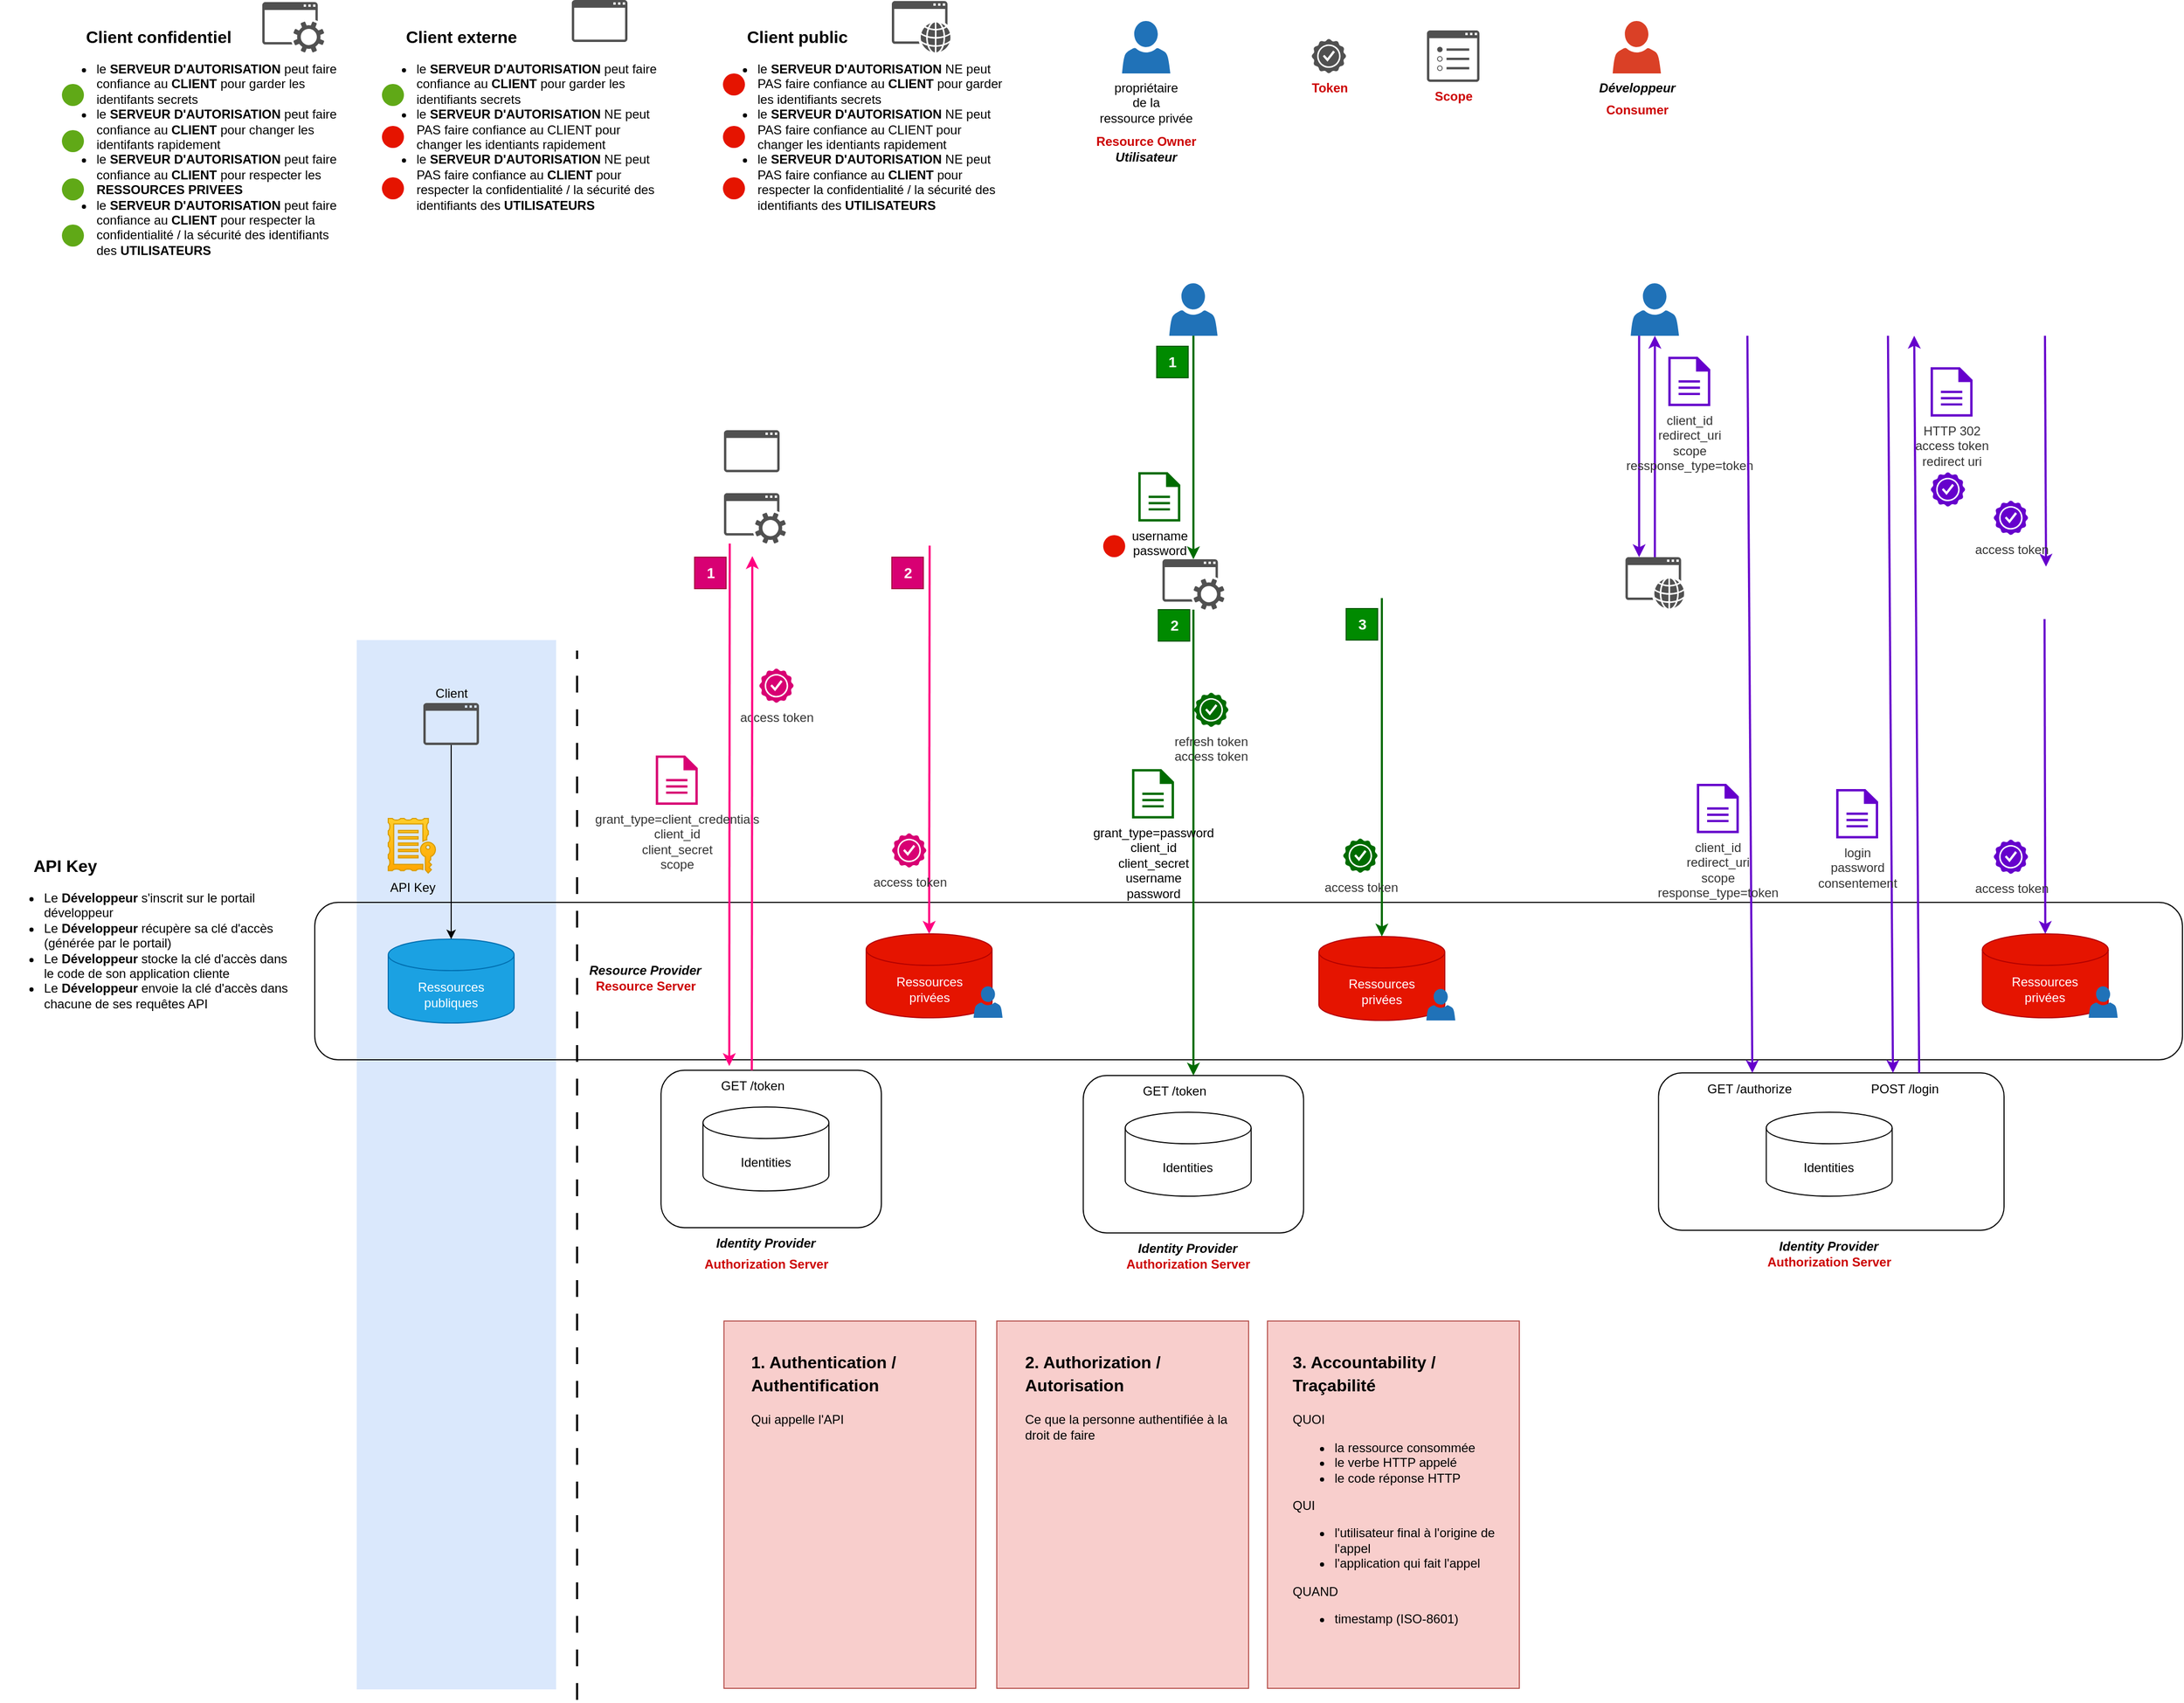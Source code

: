 <mxfile version="24.7.7">
  <diagram name="Page-1" id="TJ5gsJ8iWOW6bga7UIhC">
    <mxGraphModel dx="2508" dy="1485" grid="1" gridSize="10" guides="1" tooltips="1" connect="1" arrows="1" fold="1" page="1" pageScale="1" pageWidth="827" pageHeight="1169" math="0" shadow="0">
      <root>
        <mxCell id="0" />
        <mxCell id="1" parent="0" />
        <mxCell id="_Fe2m7hEjs8gQzXyp6RX-28" value="" style="rounded=0;whiteSpace=wrap;html=1;fillColor=#dae8fc;strokeColor=none;" vertex="1" parent="1">
          <mxGeometry x="-120" y="170" width="190" height="1000" as="geometry" />
        </mxCell>
        <mxCell id="_Fe2m7hEjs8gQzXyp6RX-23" value="" style="rounded=1;whiteSpace=wrap;html=1;" vertex="1" parent="1">
          <mxGeometry x="170" y="580" width="210" height="150" as="geometry" />
        </mxCell>
        <mxCell id="_Fe2m7hEjs8gQzXyp6RX-1" value="" style="rounded=1;whiteSpace=wrap;html=1;fillColor=none;" vertex="1" parent="1">
          <mxGeometry x="-160" y="420" width="1780" height="150" as="geometry" />
        </mxCell>
        <mxCell id="_Fe2m7hEjs8gQzXyp6RX-2" value="&lt;div&gt;Ressources&lt;/div&gt;&lt;div&gt;publiques&lt;br&gt;&lt;/div&gt;" style="shape=cylinder3;whiteSpace=wrap;html=1;boundedLbl=1;backgroundOutline=1;size=15;fillColor=#1ba1e2;strokeColor=#006EAF;fontColor=#ffffff;" vertex="1" parent="1">
          <mxGeometry x="-90" y="455" width="120" height="80" as="geometry" />
        </mxCell>
        <mxCell id="_Fe2m7hEjs8gQzXyp6RX-3" value="&lt;div&gt;Ressources&lt;/div&gt;&lt;div&gt;privées&lt;br&gt;&lt;/div&gt;" style="shape=cylinder3;whiteSpace=wrap;html=1;boundedLbl=1;backgroundOutline=1;size=15;fillColor=#e51400;fontColor=#ffffff;strokeColor=#B20000;" vertex="1" parent="1">
          <mxGeometry x="365.5" y="450" width="120" height="80" as="geometry" />
        </mxCell>
        <mxCell id="_Fe2m7hEjs8gQzXyp6RX-5" value="&lt;div&gt;propriétaire&lt;/div&gt;&lt;div&gt;de la&lt;/div&gt;&lt;div&gt;ressource privée&lt;br&gt;&lt;/div&gt;" style="sketch=0;pointerEvents=1;shadow=0;dashed=0;html=1;strokeColor=none;fillColor=#2072B8;labelPosition=center;verticalLabelPosition=bottom;verticalAlign=top;outlineConnect=0;align=center;shape=mxgraph.office.users.user;" vertex="1" parent="1">
          <mxGeometry x="609.4" y="-420" width="46" height="50" as="geometry" />
        </mxCell>
        <mxCell id="_Fe2m7hEjs8gQzXyp6RX-17" value="" style="group" vertex="1" connectable="0" parent="1">
          <mxGeometry x="230" y="819" width="758" height="350" as="geometry" />
        </mxCell>
        <mxCell id="_Fe2m7hEjs8gQzXyp6RX-13" value="" style="group" vertex="1" connectable="0" parent="_Fe2m7hEjs8gQzXyp6RX-17">
          <mxGeometry x="260" width="240" height="350" as="geometry" />
        </mxCell>
        <mxCell id="_Fe2m7hEjs8gQzXyp6RX-12" value="" style="rounded=0;whiteSpace=wrap;html=1;fillColor=#f8cecc;strokeColor=#b85450;" vertex="1" parent="_Fe2m7hEjs8gQzXyp6RX-13">
          <mxGeometry width="240" height="350" as="geometry" />
        </mxCell>
        <mxCell id="_Fe2m7hEjs8gQzXyp6RX-8" value="&lt;h1 style=&quot;margin-top: 0px; line-height: 80%;&quot;&gt;&lt;font style=&quot;font-size: 16px;&quot;&gt;2. Authorization / Autorisation&lt;/font&gt;&lt;br&gt;&lt;/h1&gt;&lt;p&gt;Ce que la personne authentifiée à la droit de faire&lt;br&gt;&lt;/p&gt;" style="text;html=1;whiteSpace=wrap;overflow=hidden;rounded=0;" vertex="1" parent="_Fe2m7hEjs8gQzXyp6RX-13">
          <mxGeometry x="25" y="20" width="200" height="120" as="geometry" />
        </mxCell>
        <mxCell id="_Fe2m7hEjs8gQzXyp6RX-14" value="" style="group" vertex="1" connectable="0" parent="_Fe2m7hEjs8gQzXyp6RX-17">
          <mxGeometry x="518" width="240" height="350" as="geometry" />
        </mxCell>
        <mxCell id="_Fe2m7hEjs8gQzXyp6RX-11" value="" style="rounded=0;whiteSpace=wrap;html=1;fillColor=#f8cecc;strokeColor=#b85450;" vertex="1" parent="_Fe2m7hEjs8gQzXyp6RX-14">
          <mxGeometry width="240" height="350" as="geometry" />
        </mxCell>
        <mxCell id="_Fe2m7hEjs8gQzXyp6RX-9" value="&lt;h1 style=&quot;margin-top: 0px; line-height: 80%;&quot;&gt;&lt;font style=&quot;font-size: 16px;&quot;&gt;3. Accountability / Traçabilité&lt;/font&gt;&lt;br&gt;&lt;/h1&gt;&lt;p&gt;QUOI&lt;/p&gt;&lt;ul&gt;&lt;li&gt;la ressource consommée&lt;/li&gt;&lt;li&gt;le verbe HTTP appelé&lt;/li&gt;&lt;li&gt;le code réponse HTTP&lt;/li&gt;&lt;/ul&gt;&lt;div&gt;QUI&lt;/div&gt;&lt;div&gt;&lt;ul&gt;&lt;li&gt;l&#39;utilisateur final à l&#39;origine de l&#39;appel&lt;/li&gt;&lt;li&gt;l&#39;application qui fait l&#39;appel&lt;/li&gt;&lt;/ul&gt;&lt;div&gt;QUAND&lt;/div&gt;&lt;div&gt;&lt;ul&gt;&lt;li&gt;timestamp (ISO-8601)&lt;br&gt;&lt;/li&gt;&lt;/ul&gt;&lt;/div&gt;&lt;/div&gt;" style="text;html=1;whiteSpace=wrap;overflow=hidden;rounded=0;" vertex="1" parent="_Fe2m7hEjs8gQzXyp6RX-14">
          <mxGeometry x="22" y="20" width="200" height="320" as="geometry" />
        </mxCell>
        <mxCell id="_Fe2m7hEjs8gQzXyp6RX-16" value="" style="group" vertex="1" connectable="0" parent="_Fe2m7hEjs8gQzXyp6RX-17">
          <mxGeometry width="240" height="350" as="geometry" />
        </mxCell>
        <mxCell id="_Fe2m7hEjs8gQzXyp6RX-15" value="" style="rounded=0;whiteSpace=wrap;html=1;fillColor=#f8cecc;strokeColor=#b85450;" vertex="1" parent="_Fe2m7hEjs8gQzXyp6RX-16">
          <mxGeometry width="240" height="350" as="geometry" />
        </mxCell>
        <mxCell id="_Fe2m7hEjs8gQzXyp6RX-7" value="&lt;h1 style=&quot;margin-top: 0px; line-height: 80%;&quot;&gt;&lt;font style=&quot;font-size: 16px;&quot;&gt;1. Authentication / Authentification&lt;/font&gt;&lt;br&gt;&lt;/h1&gt;&lt;p&gt;Qui appelle l&#39;API&lt;br&gt;&lt;/p&gt;" style="text;html=1;whiteSpace=wrap;overflow=hidden;rounded=0;" vertex="1" parent="_Fe2m7hEjs8gQzXyp6RX-16">
          <mxGeometry x="24" y="20" width="200" height="110" as="geometry" />
        </mxCell>
        <mxCell id="_Fe2m7hEjs8gQzXyp6RX-19" value="Développeur" style="sketch=0;pointerEvents=1;shadow=0;dashed=0;html=1;strokeColor=none;labelPosition=center;verticalLabelPosition=bottom;verticalAlign=top;outlineConnect=0;align=center;shape=mxgraph.office.users.user;fillColor=#DA4026;fontStyle=3" vertex="1" parent="1">
          <mxGeometry x="1077" y="-420" width="46" height="50" as="geometry" />
        </mxCell>
        <mxCell id="_Fe2m7hEjs8gQzXyp6RX-21" value="Identities" style="shape=cylinder3;whiteSpace=wrap;html=1;boundedLbl=1;backgroundOutline=1;size=15;" vertex="1" parent="1">
          <mxGeometry x="210" y="615" width="120" height="80" as="geometry" />
        </mxCell>
        <mxCell id="_Fe2m7hEjs8gQzXyp6RX-24" value="Identity Provider" style="text;html=1;align=center;verticalAlign=middle;whiteSpace=wrap;rounded=0;fontStyle=3" vertex="1" parent="1">
          <mxGeometry x="190" y="730" width="160" height="30" as="geometry" />
        </mxCell>
        <mxCell id="_Fe2m7hEjs8gQzXyp6RX-25" value="Client" style="sketch=0;pointerEvents=1;shadow=0;dashed=0;html=1;strokeColor=none;fillColor=#505050;labelPosition=center;verticalLabelPosition=top;verticalAlign=bottom;outlineConnect=0;align=center;shape=mxgraph.office.concepts.application_generic;fontStyle=0;fontColor=#000000;" vertex="1" parent="1">
          <mxGeometry x="-56.5" y="230" width="53" height="40" as="geometry" />
        </mxCell>
        <mxCell id="_Fe2m7hEjs8gQzXyp6RX-27" value="" style="endArrow=none;dashed=1;html=1;rounded=0;strokeWidth=2;dashPattern=8 8;" edge="1" parent="1">
          <mxGeometry width="50" height="50" relative="1" as="geometry">
            <mxPoint x="90" y="1180" as="sourcePoint" />
            <mxPoint x="90" y="180" as="targetPoint" />
          </mxGeometry>
        </mxCell>
        <mxCell id="_Fe2m7hEjs8gQzXyp6RX-29" value="" style="endArrow=classic;html=1;rounded=0;" edge="1" parent="1" source="_Fe2m7hEjs8gQzXyp6RX-25" target="_Fe2m7hEjs8gQzXyp6RX-2">
          <mxGeometry width="50" height="50" relative="1" as="geometry">
            <mxPoint x="420" y="590" as="sourcePoint" />
            <mxPoint x="470" y="540" as="targetPoint" />
          </mxGeometry>
        </mxCell>
        <mxCell id="_Fe2m7hEjs8gQzXyp6RX-32" value="API Key" style="sketch=0;pointerEvents=1;shadow=0;dashed=0;html=1;strokeColor=#d79b00;fillColor=#ffcd28;labelPosition=center;verticalLabelPosition=bottom;verticalAlign=top;outlineConnect=0;align=center;shape=mxgraph.office.concepts.license;gradientColor=#ffa500;" vertex="1" parent="1">
          <mxGeometry x="-90" y="340" width="45" height="52" as="geometry" />
        </mxCell>
        <mxCell id="_Fe2m7hEjs8gQzXyp6RX-36" value="" style="group" vertex="1" connectable="0" parent="1">
          <mxGeometry x="-460" y="370" width="280" height="170" as="geometry" />
        </mxCell>
        <mxCell id="_Fe2m7hEjs8gQzXyp6RX-34" value="API Key" style="text;html=1;align=left;verticalAlign=middle;whiteSpace=wrap;rounded=0;fontSize=16;fontStyle=1" vertex="1" parent="_Fe2m7hEjs8gQzXyp6RX-36">
          <mxGeometry x="30" width="110" height="30" as="geometry" />
        </mxCell>
        <mxCell id="_Fe2m7hEjs8gQzXyp6RX-35" value="&lt;ul&gt;&lt;li&gt;Le &lt;b&gt;Développeur&lt;/b&gt; s&#39;inscrit sur le portail développeur&lt;/li&gt;&lt;li&gt;Le &lt;b&gt;Développeur&lt;/b&gt; récupère sa clé d&#39;accès (générée par le portail)&lt;/li&gt;&lt;li&gt;Le &lt;b&gt;Développeur&lt;/b&gt; stocke la clé d&#39;accès dans le code de son application cliente&lt;/li&gt;&lt;li&gt;Le &lt;b&gt;Développeur&lt;/b&gt; envoie la clé d&#39;accès dans chacune de ses requêtes API&lt;br&gt;&lt;/li&gt;&lt;/ul&gt;" style="text;html=1;align=left;verticalAlign=top;whiteSpace=wrap;rounded=0;" vertex="1" parent="_Fe2m7hEjs8gQzXyp6RX-36">
          <mxGeometry y="20" width="280" height="150" as="geometry" />
        </mxCell>
        <mxCell id="_Fe2m7hEjs8gQzXyp6RX-37" value="&lt;b&gt;&lt;font color=&quot;#cc0000&quot;&gt;Resource Owner&lt;br&gt;&lt;/font&gt;&lt;/b&gt;" style="text;html=1;align=center;verticalAlign=middle;resizable=0;points=[];autosize=1;strokeColor=none;fillColor=none;" vertex="1" parent="1">
          <mxGeometry x="572.4" y="-320" width="120" height="30" as="geometry" />
        </mxCell>
        <mxCell id="_Fe2m7hEjs8gQzXyp6RX-41" value="&lt;b&gt;&lt;font color=&quot;#cc0000&quot;&gt;Consumer&lt;/font&gt;&lt;/b&gt;" style="text;html=1;align=center;verticalAlign=middle;resizable=0;points=[];autosize=1;strokeColor=none;fillColor=none;" vertex="1" parent="1">
          <mxGeometry x="1060" y="-350" width="80" height="30" as="geometry" />
        </mxCell>
        <mxCell id="_Fe2m7hEjs8gQzXyp6RX-46" value="&lt;b&gt;&lt;i&gt;Utilisateur&lt;/i&gt;&lt;/b&gt;" style="text;html=1;align=center;verticalAlign=middle;resizable=0;points=[];autosize=1;strokeColor=none;fillColor=none;" vertex="1" parent="1">
          <mxGeometry x="592.4" y="-305" width="80" height="30" as="geometry" />
        </mxCell>
        <mxCell id="_Fe2m7hEjs8gQzXyp6RX-47" value="Token" style="sketch=0;pointerEvents=1;shadow=0;dashed=0;html=1;strokeColor=none;fillColor=#505050;labelPosition=center;verticalLabelPosition=bottom;verticalAlign=top;outlineConnect=0;align=center;shape=mxgraph.office.concepts.best_practices;aspect=fixed;fontStyle=1;fontColor=#CC0000;" vertex="1" parent="1">
          <mxGeometry x="790" y="-403" width="33" height="33" as="geometry" />
        </mxCell>
        <mxCell id="_Fe2m7hEjs8gQzXyp6RX-48" value="Scope" style="sketch=0;pointerEvents=1;shadow=0;dashed=0;html=1;strokeColor=none;fillColor=#505050;labelPosition=center;verticalLabelPosition=bottom;verticalAlign=top;outlineConnect=0;align=center;shape=mxgraph.office.concepts.properties;fontStyle=1;fontColor=#CC0000;" vertex="1" parent="1">
          <mxGeometry x="900" y="-411" width="50" height="49" as="geometry" />
        </mxCell>
        <mxCell id="_Fe2m7hEjs8gQzXyp6RX-49" value="" style="sketch=0;pointerEvents=1;shadow=0;dashed=0;html=1;strokeColor=none;fillColor=#505050;labelPosition=center;verticalLabelPosition=bottom;verticalAlign=top;outlineConnect=0;align=center;shape=mxgraph.office.concepts.application_generic;fontStyle=1;fontColor=#CC0000;" vertex="1" parent="1">
          <mxGeometry x="230" y="-30" width="53" height="40" as="geometry" />
        </mxCell>
        <mxCell id="_Fe2m7hEjs8gQzXyp6RX-51" value="" style="sketch=0;pointerEvents=1;shadow=0;dashed=0;html=1;strokeColor=none;fillColor=#505050;labelPosition=center;verticalLabelPosition=bottom;verticalAlign=top;outlineConnect=0;align=center;shape=mxgraph.office.concepts.application_web;fontColor=#CC0000;fontStyle=1" vertex="1" parent="1">
          <mxGeometry x="1089.2" y="91" width="56" height="49" as="geometry" />
        </mxCell>
        <mxCell id="_Fe2m7hEjs8gQzXyp6RX-52" value="" style="sketch=0;pointerEvents=1;shadow=0;dashed=0;html=1;strokeColor=none;fillColor=#505050;labelPosition=center;verticalLabelPosition=bottom;verticalAlign=top;outlineConnect=0;align=center;shape=mxgraph.office.concepts.service_application;fontColor=#CC0000;fontStyle=1" vertex="1" parent="1">
          <mxGeometry x="230" y="30" width="59" height="48" as="geometry" />
        </mxCell>
        <mxCell id="_Fe2m7hEjs8gQzXyp6RX-53" value="" style="group" vertex="1" connectable="0" parent="1">
          <mxGeometry x="-410" y="-420" width="280" height="171" as="geometry" />
        </mxCell>
        <mxCell id="_Fe2m7hEjs8gQzXyp6RX-54" value="Client confidentiel" style="text;html=1;align=left;verticalAlign=middle;whiteSpace=wrap;rounded=0;fontSize=16;fontStyle=1" vertex="1" parent="_Fe2m7hEjs8gQzXyp6RX-53">
          <mxGeometry x="30" width="180" height="30" as="geometry" />
        </mxCell>
        <mxCell id="_Fe2m7hEjs8gQzXyp6RX-55" value="&lt;ul&gt;&lt;li&gt;le &lt;b&gt;SERVEUR D&#39;AUTORISATION&lt;/b&gt; peut faire confiance au &lt;b&gt;CLIENT&lt;/b&gt; pour garder les identifants secrets&lt;/li&gt;&lt;li&gt;le &lt;b&gt;SERVEUR D&#39;AUTORISATION&lt;/b&gt; peut faire confiance au &lt;b&gt;CLIENT&lt;/b&gt; pour changer les identifants rapidement&lt;br&gt;&lt;/li&gt;&lt;li&gt;le &lt;b&gt;SERVEUR D&#39;AUTORISATION&lt;/b&gt; peut faire confiance au &lt;b&gt;CLIENT&lt;/b&gt; pour respecter les &lt;b&gt;RESSOURCES PRIVEES&lt;/b&gt;&lt;br&gt;&lt;/li&gt;&lt;li&gt;le &lt;b&gt;SERVEUR D&#39;AUTORISATION&lt;/b&gt; peut faire confiance au &lt;b&gt;CLIENT&lt;/b&gt; pour respecter la confidentialité / la sécurité des identifiants des &lt;b&gt;UTILISATEURS&lt;/b&gt;&lt;br&gt;&lt;/li&gt;&lt;/ul&gt;" style="text;html=1;align=left;verticalAlign=top;whiteSpace=wrap;rounded=0;" vertex="1" parent="_Fe2m7hEjs8gQzXyp6RX-53">
          <mxGeometry y="20" width="280" height="150" as="geometry" />
        </mxCell>
        <mxCell id="_Fe2m7hEjs8gQzXyp6RX-72" value="" style="ellipse;whiteSpace=wrap;html=1;aspect=fixed;fillColor=#60a917;fontColor=#ffffff;strokeColor=none;" vertex="1" parent="_Fe2m7hEjs8gQzXyp6RX-53">
          <mxGeometry x="9" y="60" width="21" height="21" as="geometry" />
        </mxCell>
        <mxCell id="_Fe2m7hEjs8gQzXyp6RX-73" value="" style="ellipse;whiteSpace=wrap;html=1;aspect=fixed;fillColor=#60a917;fontColor=#ffffff;strokeColor=none;" vertex="1" parent="_Fe2m7hEjs8gQzXyp6RX-53">
          <mxGeometry x="9" y="194" width="21" height="21" as="geometry" />
        </mxCell>
        <mxCell id="_Fe2m7hEjs8gQzXyp6RX-74" value="" style="ellipse;whiteSpace=wrap;html=1;aspect=fixed;fillColor=#60a917;fontColor=#ffffff;strokeColor=none;" vertex="1" parent="_Fe2m7hEjs8gQzXyp6RX-53">
          <mxGeometry x="9" y="104" width="21" height="21" as="geometry" />
        </mxCell>
        <mxCell id="_Fe2m7hEjs8gQzXyp6RX-65" value="" style="ellipse;whiteSpace=wrap;html=1;aspect=fixed;fillColor=#60a917;fontColor=#ffffff;strokeColor=none;" vertex="1" parent="_Fe2m7hEjs8gQzXyp6RX-53">
          <mxGeometry x="9" y="150" width="21" height="21" as="geometry" />
        </mxCell>
        <mxCell id="_Fe2m7hEjs8gQzXyp6RX-75" value="" style="sketch=0;pointerEvents=1;shadow=0;dashed=0;html=1;strokeColor=none;fillColor=#505050;labelPosition=center;verticalLabelPosition=bottom;verticalAlign=top;outlineConnect=0;align=center;shape=mxgraph.office.concepts.service_application;" vertex="1" parent="_Fe2m7hEjs8gQzXyp6RX-53">
          <mxGeometry x="200" y="-18" width="59" height="48" as="geometry" />
        </mxCell>
        <mxCell id="_Fe2m7hEjs8gQzXyp6RX-56" value="" style="group" vertex="1" connectable="0" parent="1">
          <mxGeometry x="-105" y="-420" width="280" height="170" as="geometry" />
        </mxCell>
        <mxCell id="_Fe2m7hEjs8gQzXyp6RX-57" value="Client externe" style="text;html=1;align=left;verticalAlign=middle;whiteSpace=wrap;rounded=0;fontSize=16;fontStyle=1" vertex="1" parent="_Fe2m7hEjs8gQzXyp6RX-56">
          <mxGeometry x="30" width="180" height="30" as="geometry" />
        </mxCell>
        <mxCell id="_Fe2m7hEjs8gQzXyp6RX-58" value="&lt;ul&gt;&lt;li&gt;le &lt;b&gt;SERVEUR D&#39;AUTORISATION&lt;/b&gt; peut faire confiance au &lt;b&gt;CLIENT&lt;/b&gt; pour garder les identifiants secrets&lt;br&gt;&lt;/li&gt;&lt;li&gt;le &lt;b&gt;SERVEUR D&#39;AUTORISATION&lt;/b&gt; NE peut PAS faire confiance au CLIENT pour changer les identiants rapidement&lt;br&gt;&lt;/li&gt;&lt;li&gt;le &lt;b&gt;SERVEUR D&#39;AUTORISATION&lt;/b&gt; NE peut PAS faire confiance au &lt;b&gt;CLIENT&lt;/b&gt; pour respecter la confidentialité / la sécurité des identifiants des &lt;b&gt;UTILISATEURS&lt;/b&gt;&lt;br&gt;&lt;/li&gt;&lt;/ul&gt;" style="text;html=1;align=left;verticalAlign=top;whiteSpace=wrap;rounded=0;" vertex="1" parent="_Fe2m7hEjs8gQzXyp6RX-56">
          <mxGeometry y="20" width="280" height="150" as="geometry" />
        </mxCell>
        <mxCell id="_Fe2m7hEjs8gQzXyp6RX-69" value="" style="ellipse;whiteSpace=wrap;html=1;aspect=fixed;fillColor=#e51400;fontColor=#ffffff;strokeColor=none;" vertex="1" parent="_Fe2m7hEjs8gQzXyp6RX-56">
          <mxGeometry x="9" y="100" width="21" height="21" as="geometry" />
        </mxCell>
        <mxCell id="_Fe2m7hEjs8gQzXyp6RX-70" value="" style="ellipse;whiteSpace=wrap;html=1;aspect=fixed;fillColor=#e51400;fontColor=#ffffff;strokeColor=none;" vertex="1" parent="_Fe2m7hEjs8gQzXyp6RX-56">
          <mxGeometry x="9" y="149" width="21" height="21" as="geometry" />
        </mxCell>
        <mxCell id="_Fe2m7hEjs8gQzXyp6RX-71" value="" style="ellipse;whiteSpace=wrap;html=1;aspect=fixed;fillColor=#60a917;fontColor=#ffffff;strokeColor=none;" vertex="1" parent="_Fe2m7hEjs8gQzXyp6RX-56">
          <mxGeometry x="9" y="60" width="21" height="21" as="geometry" />
        </mxCell>
        <mxCell id="_Fe2m7hEjs8gQzXyp6RX-76" value="" style="sketch=0;pointerEvents=1;shadow=0;dashed=0;html=1;strokeColor=none;fillColor=#505050;labelPosition=center;verticalLabelPosition=bottom;verticalAlign=top;outlineConnect=0;align=center;shape=mxgraph.office.concepts.application_generic;" vertex="1" parent="_Fe2m7hEjs8gQzXyp6RX-56">
          <mxGeometry x="190" y="-20" width="53" height="40" as="geometry" />
        </mxCell>
        <mxCell id="_Fe2m7hEjs8gQzXyp6RX-59" value="" style="group" vertex="1" connectable="0" parent="1">
          <mxGeometry x="220" y="-420" width="280" height="170" as="geometry" />
        </mxCell>
        <mxCell id="_Fe2m7hEjs8gQzXyp6RX-60" value="Client public" style="text;html=1;align=left;verticalAlign=middle;whiteSpace=wrap;rounded=0;fontSize=16;fontStyle=1" vertex="1" parent="_Fe2m7hEjs8gQzXyp6RX-59">
          <mxGeometry x="30" width="180" height="30" as="geometry" />
        </mxCell>
        <mxCell id="_Fe2m7hEjs8gQzXyp6RX-61" value="&lt;ul&gt;&lt;li&gt;le &lt;b&gt;SERVEUR D&#39;AUTORISATION&lt;/b&gt; NE peut PAS faire confiance au &lt;b&gt;CLIENT&lt;/b&gt; pour garder les identifiants secrets&lt;br&gt;&lt;/li&gt;&lt;li&gt;le &lt;b&gt;SERVEUR D&#39;AUTORISATION&lt;/b&gt; NE peut PAS faire confiance au CLIENT pour changer les identiants rapidement&lt;br&gt;&lt;/li&gt;&lt;li&gt;le &lt;b&gt;SERVEUR D&#39;AUTORISATION&lt;/b&gt; NE peut PAS faire confiance au &lt;b&gt;CLIENT&lt;/b&gt; pour respecter la confidentialité / la sécurité des identifiants des &lt;b&gt;UTILISATEURS&lt;/b&gt;&lt;br&gt;&lt;/li&gt;&lt;/ul&gt;" style="text;html=1;align=left;verticalAlign=top;whiteSpace=wrap;rounded=0;" vertex="1" parent="_Fe2m7hEjs8gQzXyp6RX-59">
          <mxGeometry y="20" width="280" height="150" as="geometry" />
        </mxCell>
        <mxCell id="_Fe2m7hEjs8gQzXyp6RX-66" value="" style="ellipse;whiteSpace=wrap;html=1;aspect=fixed;fillColor=#e51400;fontColor=#ffffff;strokeColor=none;" vertex="1" parent="_Fe2m7hEjs8gQzXyp6RX-59">
          <mxGeometry x="9" y="50" width="21" height="21" as="geometry" />
        </mxCell>
        <mxCell id="_Fe2m7hEjs8gQzXyp6RX-67" value="" style="ellipse;whiteSpace=wrap;html=1;aspect=fixed;fillColor=#e51400;fontColor=#ffffff;strokeColor=none;" vertex="1" parent="_Fe2m7hEjs8gQzXyp6RX-59">
          <mxGeometry x="9" y="100" width="21" height="21" as="geometry" />
        </mxCell>
        <mxCell id="_Fe2m7hEjs8gQzXyp6RX-68" value="" style="ellipse;whiteSpace=wrap;html=1;aspect=fixed;fillColor=#e51400;fontColor=#ffffff;strokeColor=none;" vertex="1" parent="_Fe2m7hEjs8gQzXyp6RX-59">
          <mxGeometry x="9" y="149" width="21" height="21" as="geometry" />
        </mxCell>
        <mxCell id="_Fe2m7hEjs8gQzXyp6RX-77" value="" style="sketch=0;pointerEvents=1;shadow=0;dashed=0;html=1;strokeColor=none;fillColor=#505050;labelPosition=center;verticalLabelPosition=bottom;verticalAlign=top;outlineConnect=0;align=center;shape=mxgraph.office.concepts.application_web;" vertex="1" parent="_Fe2m7hEjs8gQzXyp6RX-59">
          <mxGeometry x="170" y="-19" width="56" height="49" as="geometry" />
        </mxCell>
        <mxCell id="_Fe2m7hEjs8gQzXyp6RX-78" value="" style="sketch=0;pointerEvents=1;shadow=0;dashed=0;html=1;strokeColor=none;labelPosition=center;verticalLabelPosition=bottom;verticalAlign=top;outlineConnect=0;align=center;shape=mxgraph.office.users.user;fillColor=#2072B8;aspect=fixed;" vertex="1" parent="1">
          <mxGeometry x="467.9" y="500" width="27.6" height="30" as="geometry" />
        </mxCell>
        <mxCell id="_Fe2m7hEjs8gQzXyp6RX-79" value="&lt;font color=&quot;#cc0000&quot;&gt;Authorization Server&lt;br&gt;&lt;/font&gt;" style="text;html=1;align=center;verticalAlign=middle;resizable=0;points=[];autosize=1;strokeColor=none;fillColor=none;fontStyle=1" vertex="1" parent="1">
          <mxGeometry x="205" y="750" width="130" height="30" as="geometry" />
        </mxCell>
        <mxCell id="_Fe2m7hEjs8gQzXyp6RX-80" value="" style="endArrow=classic;html=1;rounded=0;strokeWidth=2;strokeColor=#FF0080;entryX=0.424;entryY=-0.027;entryDx=0;entryDy=0;entryPerimeter=0;" edge="1" parent="1">
          <mxGeometry width="50" height="50" relative="1" as="geometry">
            <mxPoint x="235.479" y="78" as="sourcePoint" />
            <mxPoint x="235.04" y="575.95" as="targetPoint" />
          </mxGeometry>
        </mxCell>
        <mxCell id="_Fe2m7hEjs8gQzXyp6RX-81" value="&lt;div&gt;GET /token&lt;/div&gt;" style="text;html=1;align=center;verticalAlign=middle;resizable=0;points=[];autosize=1;strokeColor=none;fillColor=none;" vertex="1" parent="1">
          <mxGeometry x="216.5" y="580" width="80" height="30" as="geometry" />
        </mxCell>
        <mxCell id="_Fe2m7hEjs8gQzXyp6RX-82" value="1" style="text;html=1;align=center;verticalAlign=middle;resizable=0;points=[];autosize=1;strokeColor=#A50040;fillColor=#d80073;fontColor=#ffffff;fontSize=14;fontStyle=1" vertex="1" parent="1">
          <mxGeometry x="202" y="91" width="30" height="30" as="geometry" />
        </mxCell>
        <mxCell id="_Fe2m7hEjs8gQzXyp6RX-83" value="" style="endArrow=classic;html=1;rounded=0;strokeWidth=2;strokeColor=#FF0080;" edge="1" parent="1" target="_Fe2m7hEjs8gQzXyp6RX-3">
          <mxGeometry width="50" height="50" relative="1" as="geometry">
            <mxPoint x="426" y="80" as="sourcePoint" />
            <mxPoint x="420" y="320" as="targetPoint" />
          </mxGeometry>
        </mxCell>
        <mxCell id="_Fe2m7hEjs8gQzXyp6RX-84" value="2" style="text;html=1;align=center;verticalAlign=middle;resizable=0;points=[];autosize=1;strokeColor=#A50040;fillColor=#d80073;fontColor=#ffffff;fontSize=14;fontStyle=1" vertex="1" parent="1">
          <mxGeometry x="390" y="91" width="30" height="30" as="geometry" />
        </mxCell>
        <mxCell id="_Fe2m7hEjs8gQzXyp6RX-85" value="access token" style="sketch=0;pointerEvents=1;shadow=0;dashed=0;html=1;strokeColor=none;fillColor=#d80073;labelPosition=center;verticalLabelPosition=bottom;verticalAlign=top;outlineConnect=0;align=center;shape=mxgraph.office.concepts.best_practices;aspect=fixed;fontStyle=0;fontColor=#333333;" vertex="1" parent="1">
          <mxGeometry x="263.5" y="197" width="33" height="33" as="geometry" />
        </mxCell>
        <mxCell id="_Fe2m7hEjs8gQzXyp6RX-86" value="access token" style="sketch=0;pointerEvents=1;shadow=0;dashed=0;html=1;strokeColor=none;fillColor=#d80073;labelPosition=center;verticalLabelPosition=bottom;verticalAlign=top;outlineConnect=0;align=center;shape=mxgraph.office.concepts.best_practices;aspect=fixed;fontStyle=0;fontColor=#333333;" vertex="1" parent="1">
          <mxGeometry x="390" y="354" width="33" height="33" as="geometry" />
        </mxCell>
        <mxCell id="_Fe2m7hEjs8gQzXyp6RX-88" value="" style="sketch=0;pointerEvents=1;shadow=0;dashed=0;html=1;strokeColor=none;fillColor=#505050;labelPosition=center;verticalLabelPosition=bottom;verticalAlign=top;outlineConnect=0;align=center;shape=mxgraph.office.concepts.service_application;" vertex="1" parent="1">
          <mxGeometry x="647.9" y="93" width="59" height="48" as="geometry" />
        </mxCell>
        <mxCell id="_Fe2m7hEjs8gQzXyp6RX-89" value="" style="sketch=0;pointerEvents=1;shadow=0;dashed=0;html=1;strokeColor=none;fillColor=#2072B8;labelPosition=center;verticalLabelPosition=bottom;verticalAlign=top;outlineConnect=0;align=center;shape=mxgraph.office.users.user;" vertex="1" parent="1">
          <mxGeometry x="654.4" y="-170" width="46" height="50" as="geometry" />
        </mxCell>
        <mxCell id="_Fe2m7hEjs8gQzXyp6RX-90" value="" style="group" vertex="1" connectable="0" parent="1">
          <mxGeometry x="50" y="470" width="210" height="45" as="geometry" />
        </mxCell>
        <mxCell id="_Fe2m7hEjs8gQzXyp6RX-18" value="Resource Provider" style="text;html=1;align=center;verticalAlign=middle;whiteSpace=wrap;rounded=0;fontStyle=3" vertex="1" parent="_Fe2m7hEjs8gQzXyp6RX-90">
          <mxGeometry width="210" height="30" as="geometry" />
        </mxCell>
        <mxCell id="_Fe2m7hEjs8gQzXyp6RX-38" value="&lt;b&gt;&lt;font color=&quot;#cc0000&quot;&gt;Resource Server&lt;br&gt;&lt;/font&gt;&lt;/b&gt;" style="text;html=1;align=center;verticalAlign=middle;resizable=0;points=[];autosize=1;strokeColor=none;fillColor=none;" vertex="1" parent="_Fe2m7hEjs8gQzXyp6RX-90">
          <mxGeometry x="45" y="15" width="120" height="30" as="geometry" />
        </mxCell>
        <mxCell id="_Fe2m7hEjs8gQzXyp6RX-91" value="&lt;div&gt;grant_type=client_credentials&lt;br&gt;&lt;/div&gt;&lt;div&gt;client_id&lt;/div&gt;&lt;div&gt;client_secret&lt;/div&gt;&lt;div&gt;scope&lt;br&gt;&lt;/div&gt;" style="sketch=0;pointerEvents=1;shadow=0;dashed=0;html=1;strokeColor=none;fillColor=#d80073;labelPosition=center;verticalLabelPosition=bottom;verticalAlign=top;outlineConnect=0;align=center;shape=mxgraph.office.concepts.document;fontColor=#333333;" vertex="1" parent="1">
          <mxGeometry x="165" y="280" width="40" height="47" as="geometry" />
        </mxCell>
        <mxCell id="_Fe2m7hEjs8gQzXyp6RX-92" value="" style="rounded=1;whiteSpace=wrap;html=1;" vertex="1" parent="1">
          <mxGeometry x="572.4" y="585" width="210" height="150" as="geometry" />
        </mxCell>
        <mxCell id="_Fe2m7hEjs8gQzXyp6RX-93" value="Identities" style="shape=cylinder3;whiteSpace=wrap;html=1;boundedLbl=1;backgroundOutline=1;size=15;" vertex="1" parent="1">
          <mxGeometry x="612.4" y="620" width="120" height="80" as="geometry" />
        </mxCell>
        <mxCell id="_Fe2m7hEjs8gQzXyp6RX-94" value="Identity Provider" style="text;html=1;align=center;verticalAlign=middle;whiteSpace=wrap;rounded=0;fontStyle=3" vertex="1" parent="1">
          <mxGeometry x="592.4" y="735" width="160" height="30" as="geometry" />
        </mxCell>
        <mxCell id="_Fe2m7hEjs8gQzXyp6RX-95" value="&lt;font color=&quot;#cc0000&quot;&gt;Authorization Server&lt;br&gt;&lt;/font&gt;" style="text;html=1;align=center;verticalAlign=middle;resizable=0;points=[];autosize=1;strokeColor=none;fillColor=none;fontStyle=1" vertex="1" parent="1">
          <mxGeometry x="607.4" y="750" width="130" height="30" as="geometry" />
        </mxCell>
        <mxCell id="_Fe2m7hEjs8gQzXyp6RX-96" value="&lt;div&gt;GET /token&lt;/div&gt;" style="text;html=1;align=center;verticalAlign=middle;resizable=0;points=[];autosize=1;strokeColor=none;fillColor=none;" vertex="1" parent="1">
          <mxGeometry x="618.9" y="585" width="80" height="30" as="geometry" />
        </mxCell>
        <mxCell id="_Fe2m7hEjs8gQzXyp6RX-97" value="&lt;div&gt;Ressources&lt;/div&gt;&lt;div&gt;privées&lt;br&gt;&lt;/div&gt;" style="shape=cylinder3;whiteSpace=wrap;html=1;boundedLbl=1;backgroundOutline=1;size=15;fillColor=#e51400;fontColor=#ffffff;strokeColor=#B20000;" vertex="1" parent="1">
          <mxGeometry x="797" y="452.5" width="120" height="80" as="geometry" />
        </mxCell>
        <mxCell id="_Fe2m7hEjs8gQzXyp6RX-98" value="" style="sketch=0;pointerEvents=1;shadow=0;dashed=0;html=1;strokeColor=none;labelPosition=center;verticalLabelPosition=bottom;verticalAlign=top;outlineConnect=0;align=center;shape=mxgraph.office.users.user;fillColor=#2072B8;aspect=fixed;" vertex="1" parent="1">
          <mxGeometry x="899.4" y="502.5" width="27.6" height="30" as="geometry" />
        </mxCell>
        <mxCell id="_Fe2m7hEjs8gQzXyp6RX-99" value="" style="endArrow=classic;html=1;rounded=0;strokeWidth=2;fillColor=#008a00;strokeColor=#006B00;" edge="1" parent="1" source="_Fe2m7hEjs8gQzXyp6RX-89" target="_Fe2m7hEjs8gQzXyp6RX-88">
          <mxGeometry width="50" height="50" relative="1" as="geometry">
            <mxPoint x="805.5" y="320" as="sourcePoint" />
            <mxPoint x="855.5" y="270" as="targetPoint" />
          </mxGeometry>
        </mxCell>
        <mxCell id="_Fe2m7hEjs8gQzXyp6RX-100" value="&lt;div&gt;username&lt;/div&gt;&lt;div&gt;password&lt;br&gt;&lt;/div&gt;" style="sketch=0;pointerEvents=1;shadow=0;dashed=0;html=1;strokeColor=none;fillColor=#006B00;labelPosition=center;verticalLabelPosition=bottom;verticalAlign=top;outlineConnect=0;align=center;shape=mxgraph.office.concepts.document;" vertex="1" parent="1">
          <mxGeometry x="624.9" y="10" width="40" height="47" as="geometry" />
        </mxCell>
        <mxCell id="_Fe2m7hEjs8gQzXyp6RX-101" value="" style="endArrow=classic;html=1;rounded=0;strokeWidth=2;strokeColor=#006B00;" edge="1" parent="1" source="_Fe2m7hEjs8gQzXyp6RX-88" target="_Fe2m7hEjs8gQzXyp6RX-92">
          <mxGeometry width="50" height="50" relative="1" as="geometry">
            <mxPoint x="805.5" y="320" as="sourcePoint" />
            <mxPoint x="855.5" y="270" as="targetPoint" />
          </mxGeometry>
        </mxCell>
        <mxCell id="_Fe2m7hEjs8gQzXyp6RX-102" value="&lt;div&gt;grant_type=password&lt;/div&gt;&lt;div&gt;client_id&lt;/div&gt;&lt;div&gt;client_secret&lt;/div&gt;&lt;div&gt;username&lt;/div&gt;&lt;div&gt;password&lt;br&gt;&lt;/div&gt;" style="sketch=0;pointerEvents=1;shadow=0;dashed=0;html=1;strokeColor=none;fillColor=#006B00;labelPosition=center;verticalLabelPosition=bottom;verticalAlign=top;outlineConnect=0;align=center;shape=mxgraph.office.concepts.document;" vertex="1" parent="1">
          <mxGeometry x="618.9" y="293" width="40" height="47" as="geometry" />
        </mxCell>
        <mxCell id="_Fe2m7hEjs8gQzXyp6RX-103" value="&lt;div&gt;refresh token&lt;/div&gt;&lt;div&gt;access token&lt;br&gt;&lt;/div&gt;" style="sketch=0;pointerEvents=1;shadow=0;dashed=0;html=1;strokeColor=none;fillColor=#006B00;labelPosition=center;verticalLabelPosition=bottom;verticalAlign=top;outlineConnect=0;align=center;shape=mxgraph.office.concepts.best_practices;aspect=fixed;fontStyle=0;fontColor=#333333;" vertex="1" parent="1">
          <mxGeometry x="677.9" y="220" width="33" height="33" as="geometry" />
        </mxCell>
        <mxCell id="_Fe2m7hEjs8gQzXyp6RX-104" value="" style="endArrow=classic;html=1;rounded=0;strokeWidth=2;strokeColor=#006B00;" edge="1" parent="1" target="_Fe2m7hEjs8gQzXyp6RX-97">
          <mxGeometry width="50" height="50" relative="1" as="geometry">
            <mxPoint x="857" y="130" as="sourcePoint" />
            <mxPoint x="855.5" y="270" as="targetPoint" />
          </mxGeometry>
        </mxCell>
        <mxCell id="_Fe2m7hEjs8gQzXyp6RX-105" value="access token" style="sketch=0;pointerEvents=1;shadow=0;dashed=0;html=1;strokeColor=none;fillColor=#006B00;labelPosition=center;verticalLabelPosition=bottom;verticalAlign=top;outlineConnect=0;align=center;shape=mxgraph.office.concepts.best_practices;aspect=fixed;fontStyle=0;fontColor=#333333;" vertex="1" parent="1">
          <mxGeometry x="820" y="359" width="33" height="33" as="geometry" />
        </mxCell>
        <mxCell id="_Fe2m7hEjs8gQzXyp6RX-106" value="1" style="text;html=1;align=center;verticalAlign=middle;resizable=0;points=[];autosize=1;strokeColor=#005700;fillColor=#008a00;fontColor=#ffffff;fontSize=14;fontStyle=1" vertex="1" parent="1">
          <mxGeometry x="642.4" y="-110" width="30" height="30" as="geometry" />
        </mxCell>
        <mxCell id="_Fe2m7hEjs8gQzXyp6RX-107" value="2" style="text;html=1;align=center;verticalAlign=middle;resizable=0;points=[];autosize=1;strokeColor=#005700;fillColor=#008a00;fontColor=#ffffff;fontSize=14;fontStyle=1" vertex="1" parent="1">
          <mxGeometry x="643.9" y="141" width="30" height="30" as="geometry" />
        </mxCell>
        <mxCell id="_Fe2m7hEjs8gQzXyp6RX-108" value="3" style="text;html=1;align=center;verticalAlign=middle;resizable=0;points=[];autosize=1;strokeColor=#005700;fillColor=#008a00;fontColor=#ffffff;fontSize=14;fontStyle=1" vertex="1" parent="1">
          <mxGeometry x="823" y="140" width="30" height="30" as="geometry" />
        </mxCell>
        <mxCell id="_Fe2m7hEjs8gQzXyp6RX-109" value="" style="ellipse;whiteSpace=wrap;html=1;aspect=fixed;fillColor=#e51400;fontColor=#ffffff;strokeColor=none;" vertex="1" parent="1">
          <mxGeometry x="591.4" y="70" width="21" height="21" as="geometry" />
        </mxCell>
        <mxCell id="_Fe2m7hEjs8gQzXyp6RX-110" value="" style="sketch=0;pointerEvents=1;shadow=0;dashed=0;html=1;strokeColor=none;fillColor=#2072B8;labelPosition=center;verticalLabelPosition=bottom;verticalAlign=top;outlineConnect=0;align=center;shape=mxgraph.office.users.user;" vertex="1" parent="1">
          <mxGeometry x="1094.2" y="-170" width="46" height="50" as="geometry" />
        </mxCell>
        <mxCell id="_Fe2m7hEjs8gQzXyp6RX-111" value="" style="endArrow=classic;html=1;rounded=0;strokeWidth=2;strokeColor=#FF0080;" edge="1" parent="1" source="_Fe2m7hEjs8gQzXyp6RX-81">
          <mxGeometry width="50" height="50" relative="1" as="geometry">
            <mxPoint x="450" y="320" as="sourcePoint" />
            <mxPoint x="257" y="90" as="targetPoint" />
          </mxGeometry>
        </mxCell>
        <mxCell id="_Fe2m7hEjs8gQzXyp6RX-112" value="" style="rounded=1;whiteSpace=wrap;html=1;" vertex="1" parent="1">
          <mxGeometry x="1120.7" y="582.5" width="329.3" height="150" as="geometry" />
        </mxCell>
        <mxCell id="_Fe2m7hEjs8gQzXyp6RX-113" value="Identities" style="shape=cylinder3;whiteSpace=wrap;html=1;boundedLbl=1;backgroundOutline=1;size=15;" vertex="1" parent="1">
          <mxGeometry x="1223.35" y="620" width="120" height="80" as="geometry" />
        </mxCell>
        <mxCell id="_Fe2m7hEjs8gQzXyp6RX-114" value="Identity Provider" style="text;html=1;align=center;verticalAlign=middle;whiteSpace=wrap;rounded=0;fontStyle=3" vertex="1" parent="1">
          <mxGeometry x="1203.35" y="732.5" width="160" height="30" as="geometry" />
        </mxCell>
        <mxCell id="_Fe2m7hEjs8gQzXyp6RX-115" value="&lt;font color=&quot;#cc0000&quot;&gt;Authorization Server&lt;br&gt;&lt;/font&gt;" style="text;html=1;align=center;verticalAlign=middle;resizable=0;points=[];autosize=1;strokeColor=none;fillColor=none;fontStyle=1" vertex="1" parent="1">
          <mxGeometry x="1218.35" y="747.5" width="130" height="30" as="geometry" />
        </mxCell>
        <mxCell id="_Fe2m7hEjs8gQzXyp6RX-116" value="&lt;div&gt;GET /authorize&lt;/div&gt;" style="text;html=1;align=center;verticalAlign=middle;resizable=0;points=[];autosize=1;strokeColor=none;fillColor=none;" vertex="1" parent="1">
          <mxGeometry x="1157.2" y="582.5" width="100" height="30" as="geometry" />
        </mxCell>
        <mxCell id="_Fe2m7hEjs8gQzXyp6RX-117" value="&lt;div&gt;Ressources&lt;/div&gt;&lt;div&gt;privées&lt;br&gt;&lt;/div&gt;" style="shape=cylinder3;whiteSpace=wrap;html=1;boundedLbl=1;backgroundOutline=1;size=15;fillColor=#e51400;fontColor=#ffffff;strokeColor=#B20000;" vertex="1" parent="1">
          <mxGeometry x="1429.3" y="450" width="120" height="80" as="geometry" />
        </mxCell>
        <mxCell id="_Fe2m7hEjs8gQzXyp6RX-118" value="" style="sketch=0;pointerEvents=1;shadow=0;dashed=0;html=1;strokeColor=none;labelPosition=center;verticalLabelPosition=bottom;verticalAlign=top;outlineConnect=0;align=center;shape=mxgraph.office.users.user;fillColor=#2072B8;aspect=fixed;" vertex="1" parent="1">
          <mxGeometry x="1530.7" y="500" width="27.6" height="30" as="geometry" />
        </mxCell>
        <mxCell id="_Fe2m7hEjs8gQzXyp6RX-119" value="" style="endArrow=classic;html=1;rounded=0;strokeWidth=2;strokeColor=#6600CC;" edge="1" parent="1">
          <mxGeometry width="50" height="50" relative="1" as="geometry">
            <mxPoint x="1102.2" y="-120" as="sourcePoint" />
            <mxPoint x="1102.2" y="91" as="targetPoint" />
          </mxGeometry>
        </mxCell>
        <mxCell id="_Fe2m7hEjs8gQzXyp6RX-120" value="" style="endArrow=classic;html=1;rounded=0;strokeWidth=2;strokeColor=#6600CC;" edge="1" parent="1" source="_Fe2m7hEjs8gQzXyp6RX-51" target="_Fe2m7hEjs8gQzXyp6RX-110">
          <mxGeometry width="50" height="50" relative="1" as="geometry">
            <mxPoint x="1140" y="80" as="sourcePoint" />
            <mxPoint x="650" y="190" as="targetPoint" />
          </mxGeometry>
        </mxCell>
        <mxCell id="_Fe2m7hEjs8gQzXyp6RX-121" value="&lt;div&gt;client_id&lt;/div&gt;&lt;div&gt;redirect_uri&lt;/div&gt;&lt;div&gt;scope&lt;/div&gt;&lt;div&gt;ressponse_type=token&lt;br&gt;&lt;/div&gt;" style="sketch=0;pointerEvents=1;shadow=0;dashed=0;html=1;strokeColor=none;fillColor=#6600CC;labelPosition=center;verticalLabelPosition=bottom;verticalAlign=top;outlineConnect=0;align=center;shape=mxgraph.office.concepts.document;fontColor=#333333;" vertex="1" parent="1">
          <mxGeometry x="1130" y="-100" width="40" height="47" as="geometry" />
        </mxCell>
        <mxCell id="_Fe2m7hEjs8gQzXyp6RX-122" value="" style="endArrow=classic;html=1;rounded=0;strokeWidth=2;strokeColor=#6600CC;" edge="1" parent="1">
          <mxGeometry width="50" height="50" relative="1" as="geometry">
            <mxPoint x="1205.368" y="-120" as="sourcePoint" />
            <mxPoint x="1210.099" y="582.5" as="targetPoint" />
          </mxGeometry>
        </mxCell>
        <mxCell id="_Fe2m7hEjs8gQzXyp6RX-123" value="&lt;div&gt;client_id&lt;/div&gt;&lt;div&gt;redirect_uri&lt;/div&gt;&lt;div&gt;scope&lt;/div&gt;&lt;div&gt;response_type=token&lt;br&gt;&lt;/div&gt;" style="sketch=0;pointerEvents=1;shadow=0;dashed=0;html=1;strokeColor=none;fillColor=#6600CC;labelPosition=center;verticalLabelPosition=bottom;verticalAlign=top;outlineConnect=0;align=center;shape=mxgraph.office.concepts.document;fontColor=#333333;" vertex="1" parent="1">
          <mxGeometry x="1157.2" y="307" width="40" height="47" as="geometry" />
        </mxCell>
        <mxCell id="_Fe2m7hEjs8gQzXyp6RX-125" value="POST /login" style="text;html=1;align=center;verticalAlign=middle;resizable=0;points=[];autosize=1;strokeColor=none;fillColor=none;" vertex="1" parent="1">
          <mxGeometry x="1310" y="582.5" width="90" height="30" as="geometry" />
        </mxCell>
        <mxCell id="_Fe2m7hEjs8gQzXyp6RX-126" value="" style="endArrow=classic;html=1;rounded=0;strokeWidth=2;strokeColor=#6600CC;" edge="1" parent="1">
          <mxGeometry width="50" height="50" relative="1" as="geometry">
            <mxPoint x="1339.368" y="-120" as="sourcePoint" />
            <mxPoint x="1344.099" y="582.5" as="targetPoint" />
          </mxGeometry>
        </mxCell>
        <mxCell id="_Fe2m7hEjs8gQzXyp6RX-127" value="&lt;div&gt;login&lt;/div&gt;&lt;div&gt;password&lt;/div&gt;&lt;div&gt;consentement&lt;br&gt;&lt;/div&gt;&lt;div&gt;&lt;br&gt;&lt;/div&gt;&lt;div&gt;&lt;br&gt;&lt;/div&gt;" style="sketch=0;pointerEvents=1;shadow=0;dashed=0;html=1;strokeColor=none;fillColor=#6600CC;labelPosition=center;verticalLabelPosition=bottom;verticalAlign=top;outlineConnect=0;align=center;shape=mxgraph.office.concepts.document;fontColor=#333333;" vertex="1" parent="1">
          <mxGeometry x="1290" y="312" width="40" height="47" as="geometry" />
        </mxCell>
        <mxCell id="_Fe2m7hEjs8gQzXyp6RX-128" value="" style="endArrow=none;html=1;rounded=0;strokeWidth=2;strokeColor=#6600CC;startArrow=classic;startFill=1;endFill=0;" edge="1" parent="1">
          <mxGeometry width="50" height="50" relative="1" as="geometry">
            <mxPoint x="1364.368" y="-120" as="sourcePoint" />
            <mxPoint x="1369.099" y="582.5" as="targetPoint" />
          </mxGeometry>
        </mxCell>
        <mxCell id="_Fe2m7hEjs8gQzXyp6RX-129" value="&lt;div&gt;HTTP 302&lt;/div&gt;&lt;div&gt;access token&lt;/div&gt;&lt;div&gt;redirect uri&lt;br&gt;&lt;/div&gt;" style="sketch=0;pointerEvents=1;shadow=0;dashed=0;html=1;strokeColor=none;fillColor=#6600CC;labelPosition=center;verticalLabelPosition=bottom;verticalAlign=top;outlineConnect=0;align=center;shape=mxgraph.office.concepts.document;fontColor=#333333;" vertex="1" parent="1">
          <mxGeometry x="1380" y="-90" width="40" height="47" as="geometry" />
        </mxCell>
        <mxCell id="_Fe2m7hEjs8gQzXyp6RX-130" value="" style="sketch=0;pointerEvents=1;shadow=0;dashed=0;html=1;strokeColor=none;fillColor=#6600CC;labelPosition=center;verticalLabelPosition=bottom;verticalAlign=top;outlineConnect=0;align=center;shape=mxgraph.office.concepts.best_practices;aspect=fixed;fontStyle=0;fontColor=#333333;" vertex="1" parent="1">
          <mxGeometry x="1380" y="10" width="33" height="33" as="geometry" />
        </mxCell>
        <mxCell id="_Fe2m7hEjs8gQzXyp6RX-131" value="" style="endArrow=classic;html=1;rounded=0;strokeColor=#6600CC;strokeWidth=2;" edge="1" parent="1">
          <mxGeometry width="50" height="50" relative="1" as="geometry">
            <mxPoint x="1489" y="-120" as="sourcePoint" />
            <mxPoint x="1490" y="100" as="targetPoint" />
          </mxGeometry>
        </mxCell>
        <mxCell id="_Fe2m7hEjs8gQzXyp6RX-132" value="access token" style="sketch=0;pointerEvents=1;shadow=0;dashed=0;html=1;strokeColor=none;fillColor=#6600CC;labelPosition=center;verticalLabelPosition=bottom;verticalAlign=top;outlineConnect=0;align=center;shape=mxgraph.office.concepts.best_practices;aspect=fixed;fontStyle=0;fontColor=#333333;" vertex="1" parent="1">
          <mxGeometry x="1440" y="37" width="33" height="33" as="geometry" />
        </mxCell>
        <mxCell id="_Fe2m7hEjs8gQzXyp6RX-133" value="" style="endArrow=classic;html=1;rounded=0;strokeColor=#6600CC;strokeWidth=2;entryX=0.5;entryY=0;entryDx=0;entryDy=0;entryPerimeter=0;" edge="1" parent="1" target="_Fe2m7hEjs8gQzXyp6RX-117">
          <mxGeometry width="50" height="50" relative="1" as="geometry">
            <mxPoint x="1488.59" y="150" as="sourcePoint" />
            <mxPoint x="1489.59" y="370" as="targetPoint" />
          </mxGeometry>
        </mxCell>
        <mxCell id="_Fe2m7hEjs8gQzXyp6RX-134" value="access token" style="sketch=0;pointerEvents=1;shadow=0;dashed=0;html=1;strokeColor=none;fillColor=#6600CC;labelPosition=center;verticalLabelPosition=bottom;verticalAlign=top;outlineConnect=0;align=center;shape=mxgraph.office.concepts.best_practices;aspect=fixed;fontStyle=0;fontColor=#333333;" vertex="1" parent="1">
          <mxGeometry x="1440" y="360" width="33" height="33" as="geometry" />
        </mxCell>
      </root>
    </mxGraphModel>
  </diagram>
</mxfile>
